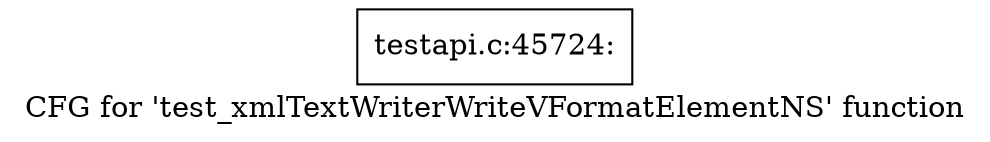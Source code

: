 digraph "CFG for 'test_xmlTextWriterWriteVFormatElementNS' function" {
	label="CFG for 'test_xmlTextWriterWriteVFormatElementNS' function";

	Node0x59373a0 [shape=record,label="{testapi.c:45724:}"];
}
